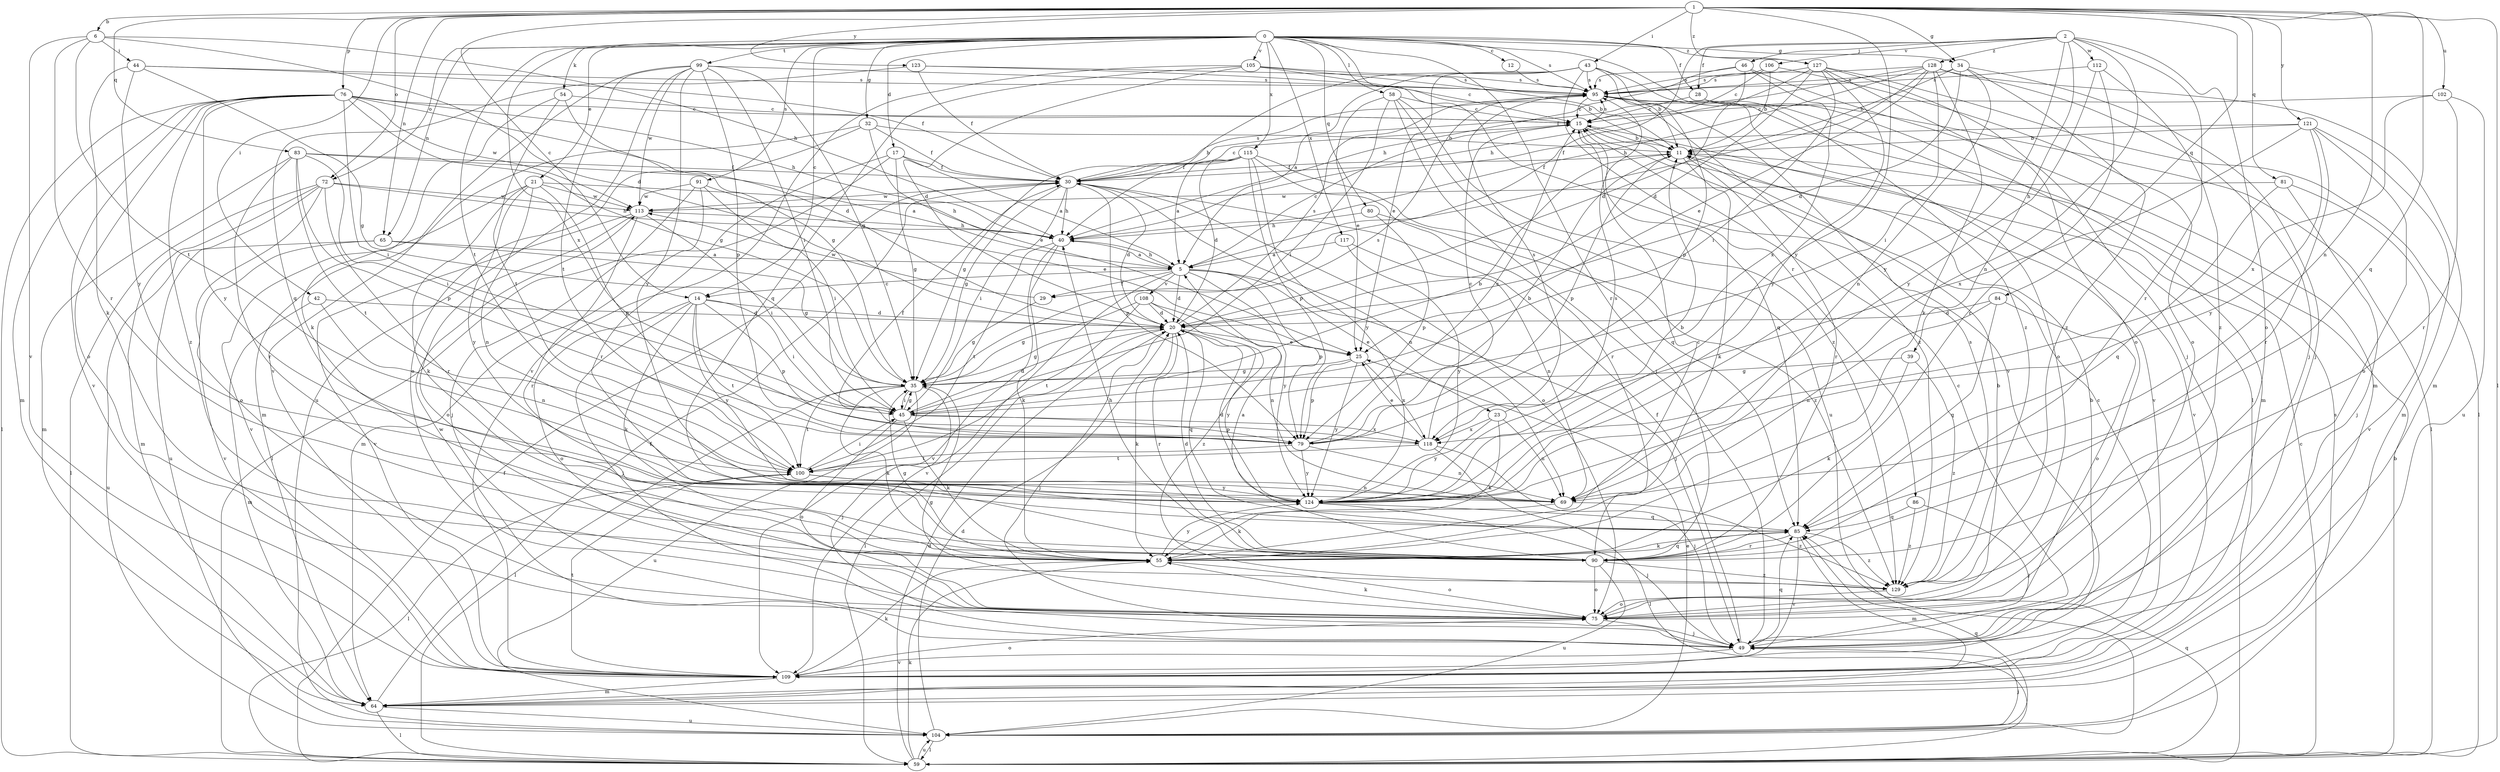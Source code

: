 strict digraph  {
0;
1;
2;
5;
6;
11;
12;
14;
15;
17;
20;
21;
23;
25;
28;
29;
30;
32;
34;
35;
39;
40;
42;
43;
44;
45;
46;
49;
54;
55;
58;
59;
64;
65;
69;
72;
75;
76;
79;
80;
81;
83;
84;
85;
86;
90;
91;
95;
99;
100;
102;
104;
105;
106;
108;
109;
112;
113;
115;
117;
118;
121;
123;
124;
127;
128;
129;
0 -> 12  [label=c];
0 -> 14  [label=c];
0 -> 17  [label=d];
0 -> 21  [label=e];
0 -> 28  [label=f];
0 -> 32  [label=g];
0 -> 34  [label=g];
0 -> 54  [label=k];
0 -> 58  [label=l];
0 -> 59  [label=l];
0 -> 65  [label=n];
0 -> 72  [label=o];
0 -> 80  [label=q];
0 -> 86  [label=r];
0 -> 90  [label=r];
0 -> 91  [label=s];
0 -> 95  [label=s];
0 -> 99  [label=t];
0 -> 100  [label=t];
0 -> 105  [label=v];
0 -> 115  [label=x];
0 -> 117  [label=x];
0 -> 118  [label=x];
0 -> 127  [label=z];
1 -> 6  [label=b];
1 -> 14  [label=c];
1 -> 34  [label=g];
1 -> 42  [label=i];
1 -> 43  [label=i];
1 -> 59  [label=l];
1 -> 65  [label=n];
1 -> 69  [label=n];
1 -> 72  [label=o];
1 -> 76  [label=p];
1 -> 81  [label=q];
1 -> 83  [label=q];
1 -> 84  [label=q];
1 -> 85  [label=q];
1 -> 102  [label=u];
1 -> 121  [label=y];
1 -> 123  [label=y];
1 -> 124  [label=y];
1 -> 127  [label=z];
2 -> 28  [label=f];
2 -> 29  [label=f];
2 -> 39  [label=h];
2 -> 46  [label=j];
2 -> 69  [label=n];
2 -> 75  [label=o];
2 -> 90  [label=r];
2 -> 106  [label=v];
2 -> 112  [label=w];
2 -> 124  [label=y];
2 -> 128  [label=z];
5 -> 14  [label=c];
5 -> 15  [label=c];
5 -> 20  [label=d];
5 -> 23  [label=e];
5 -> 29  [label=f];
5 -> 40  [label=h];
5 -> 49  [label=j];
5 -> 79  [label=p];
5 -> 108  [label=v];
5 -> 109  [label=v];
5 -> 124  [label=y];
6 -> 20  [label=d];
6 -> 40  [label=h];
6 -> 44  [label=i];
6 -> 90  [label=r];
6 -> 100  [label=t];
6 -> 109  [label=v];
11 -> 30  [label=f];
11 -> 55  [label=k];
11 -> 79  [label=p];
11 -> 90  [label=r];
11 -> 109  [label=v];
12 -> 95  [label=s];
14 -> 20  [label=d];
14 -> 45  [label=i];
14 -> 49  [label=j];
14 -> 55  [label=k];
14 -> 75  [label=o];
14 -> 79  [label=p];
14 -> 100  [label=t];
14 -> 124  [label=y];
15 -> 11  [label=b];
15 -> 85  [label=q];
15 -> 95  [label=s];
15 -> 109  [label=v];
17 -> 5  [label=a];
17 -> 30  [label=f];
17 -> 35  [label=g];
17 -> 59  [label=l];
17 -> 90  [label=r];
20 -> 25  [label=e];
20 -> 35  [label=g];
20 -> 49  [label=j];
20 -> 55  [label=k];
20 -> 59  [label=l];
20 -> 85  [label=q];
20 -> 90  [label=r];
20 -> 95  [label=s];
20 -> 124  [label=y];
21 -> 40  [label=h];
21 -> 55  [label=k];
21 -> 69  [label=n];
21 -> 79  [label=p];
21 -> 109  [label=v];
21 -> 113  [label=w];
21 -> 124  [label=y];
23 -> 55  [label=k];
23 -> 69  [label=n];
23 -> 95  [label=s];
23 -> 118  [label=x];
23 -> 124  [label=y];
25 -> 35  [label=g];
25 -> 79  [label=p];
25 -> 118  [label=x];
25 -> 124  [label=y];
28 -> 15  [label=c];
28 -> 59  [label=l];
28 -> 64  [label=m];
29 -> 35  [label=g];
29 -> 113  [label=w];
30 -> 15  [label=c];
30 -> 20  [label=d];
30 -> 35  [label=g];
30 -> 40  [label=h];
30 -> 45  [label=i];
30 -> 69  [label=n];
30 -> 75  [label=o];
30 -> 79  [label=p];
30 -> 95  [label=s];
30 -> 113  [label=w];
32 -> 11  [label=b];
32 -> 25  [label=e];
32 -> 30  [label=f];
32 -> 64  [label=m];
32 -> 75  [label=o];
34 -> 11  [label=b];
34 -> 20  [label=d];
34 -> 49  [label=j];
34 -> 69  [label=n];
34 -> 95  [label=s];
34 -> 129  [label=z];
35 -> 45  [label=i];
35 -> 49  [label=j];
35 -> 55  [label=k];
35 -> 59  [label=l];
35 -> 95  [label=s];
35 -> 100  [label=t];
35 -> 104  [label=u];
39 -> 35  [label=g];
39 -> 55  [label=k];
39 -> 129  [label=z];
40 -> 5  [label=a];
40 -> 55  [label=k];
40 -> 100  [label=t];
40 -> 109  [label=v];
42 -> 20  [label=d];
42 -> 64  [label=m];
42 -> 69  [label=n];
43 -> 5  [label=a];
43 -> 11  [label=b];
43 -> 25  [label=e];
43 -> 40  [label=h];
43 -> 79  [label=p];
43 -> 95  [label=s];
43 -> 109  [label=v];
43 -> 129  [label=z];
44 -> 30  [label=f];
44 -> 35  [label=g];
44 -> 55  [label=k];
44 -> 95  [label=s];
44 -> 124  [label=y];
45 -> 11  [label=b];
45 -> 20  [label=d];
45 -> 35  [label=g];
45 -> 55  [label=k];
45 -> 75  [label=o];
45 -> 79  [label=p];
45 -> 118  [label=x];
46 -> 20  [label=d];
46 -> 40  [label=h];
46 -> 64  [label=m];
46 -> 95  [label=s];
46 -> 118  [label=x];
49 -> 11  [label=b];
49 -> 15  [label=c];
49 -> 30  [label=f];
49 -> 85  [label=q];
49 -> 109  [label=v];
49 -> 113  [label=w];
54 -> 15  [label=c];
54 -> 35  [label=g];
54 -> 55  [label=k];
54 -> 100  [label=t];
55 -> 15  [label=c];
55 -> 35  [label=g];
55 -> 75  [label=o];
55 -> 85  [label=q];
55 -> 124  [label=y];
58 -> 15  [label=c];
58 -> 25  [label=e];
58 -> 45  [label=i];
58 -> 49  [label=j];
58 -> 104  [label=u];
58 -> 129  [label=z];
59 -> 11  [label=b];
59 -> 15  [label=c];
59 -> 20  [label=d];
59 -> 30  [label=f];
59 -> 55  [label=k];
59 -> 85  [label=q];
59 -> 104  [label=u];
64 -> 30  [label=f];
64 -> 59  [label=l];
64 -> 104  [label=u];
65 -> 5  [label=a];
65 -> 35  [label=g];
65 -> 104  [label=u];
65 -> 109  [label=v];
69 -> 55  [label=k];
69 -> 129  [label=z];
72 -> 40  [label=h];
72 -> 59  [label=l];
72 -> 64  [label=m];
72 -> 75  [label=o];
72 -> 90  [label=r];
72 -> 104  [label=u];
72 -> 113  [label=w];
75 -> 11  [label=b];
75 -> 35  [label=g];
75 -> 49  [label=j];
75 -> 55  [label=k];
76 -> 15  [label=c];
76 -> 20  [label=d];
76 -> 35  [label=g];
76 -> 40  [label=h];
76 -> 45  [label=i];
76 -> 59  [label=l];
76 -> 64  [label=m];
76 -> 75  [label=o];
76 -> 109  [label=v];
76 -> 113  [label=w];
76 -> 124  [label=y];
76 -> 129  [label=z];
79 -> 11  [label=b];
79 -> 15  [label=c];
79 -> 69  [label=n];
79 -> 100  [label=t];
79 -> 124  [label=y];
80 -> 40  [label=h];
80 -> 79  [label=p];
80 -> 129  [label=z];
81 -> 49  [label=j];
81 -> 85  [label=q];
81 -> 109  [label=v];
81 -> 113  [label=w];
83 -> 5  [label=a];
83 -> 30  [label=f];
83 -> 45  [label=i];
83 -> 64  [label=m];
83 -> 79  [label=p];
83 -> 90  [label=r];
83 -> 100  [label=t];
84 -> 20  [label=d];
84 -> 69  [label=n];
84 -> 75  [label=o];
84 -> 85  [label=q];
85 -> 55  [label=k];
85 -> 64  [label=m];
85 -> 90  [label=r];
85 -> 109  [label=v];
85 -> 129  [label=z];
86 -> 49  [label=j];
86 -> 85  [label=q];
86 -> 129  [label=z];
90 -> 5  [label=a];
90 -> 20  [label=d];
90 -> 40  [label=h];
90 -> 75  [label=o];
90 -> 104  [label=u];
90 -> 129  [label=z];
91 -> 25  [label=e];
91 -> 45  [label=i];
91 -> 49  [label=j];
91 -> 64  [label=m];
91 -> 113  [label=w];
95 -> 15  [label=c];
95 -> 75  [label=o];
95 -> 129  [label=z];
99 -> 35  [label=g];
99 -> 45  [label=i];
99 -> 79  [label=p];
99 -> 95  [label=s];
99 -> 100  [label=t];
99 -> 104  [label=u];
99 -> 109  [label=v];
99 -> 113  [label=w];
99 -> 124  [label=y];
100 -> 45  [label=i];
100 -> 59  [label=l];
100 -> 69  [label=n];
100 -> 124  [label=y];
102 -> 15  [label=c];
102 -> 90  [label=r];
102 -> 104  [label=u];
102 -> 118  [label=x];
104 -> 20  [label=d];
104 -> 25  [label=e];
104 -> 49  [label=j];
104 -> 59  [label=l];
104 -> 85  [label=q];
104 -> 95  [label=s];
105 -> 11  [label=b];
105 -> 15  [label=c];
105 -> 20  [label=d];
105 -> 85  [label=q];
105 -> 95  [label=s];
105 -> 109  [label=v];
106 -> 11  [label=b];
106 -> 15  [label=c];
106 -> 75  [label=o];
106 -> 95  [label=s];
108 -> 20  [label=d];
108 -> 35  [label=g];
108 -> 69  [label=n];
108 -> 100  [label=t];
108 -> 129  [label=z];
109 -> 15  [label=c];
109 -> 55  [label=k];
109 -> 64  [label=m];
109 -> 75  [label=o];
109 -> 100  [label=t];
112 -> 90  [label=r];
112 -> 95  [label=s];
112 -> 124  [label=y];
112 -> 129  [label=z];
113 -> 40  [label=h];
113 -> 45  [label=i];
113 -> 75  [label=o];
113 -> 90  [label=r];
113 -> 109  [label=v];
115 -> 5  [label=a];
115 -> 20  [label=d];
115 -> 30  [label=f];
115 -> 35  [label=g];
115 -> 79  [label=p];
115 -> 85  [label=q];
115 -> 90  [label=r];
115 -> 124  [label=y];
117 -> 5  [label=a];
117 -> 69  [label=n];
117 -> 124  [label=y];
118 -> 15  [label=c];
118 -> 25  [label=e];
118 -> 30  [label=f];
118 -> 49  [label=j];
118 -> 59  [label=l];
118 -> 100  [label=t];
121 -> 11  [label=b];
121 -> 30  [label=f];
121 -> 64  [label=m];
121 -> 75  [label=o];
121 -> 90  [label=r];
121 -> 118  [label=x];
121 -> 124  [label=y];
123 -> 11  [label=b];
123 -> 30  [label=f];
123 -> 85  [label=q];
123 -> 95  [label=s];
124 -> 11  [label=b];
124 -> 20  [label=d];
124 -> 49  [label=j];
124 -> 85  [label=q];
124 -> 95  [label=s];
127 -> 20  [label=d];
127 -> 40  [label=h];
127 -> 45  [label=i];
127 -> 49  [label=j];
127 -> 59  [label=l];
127 -> 75  [label=o];
127 -> 95  [label=s];
127 -> 124  [label=y];
128 -> 5  [label=a];
128 -> 25  [label=e];
128 -> 30  [label=f];
128 -> 40  [label=h];
128 -> 45  [label=i];
128 -> 49  [label=j];
128 -> 55  [label=k];
128 -> 64  [label=m];
128 -> 95  [label=s];
129 -> 75  [label=o];
129 -> 95  [label=s];
}
